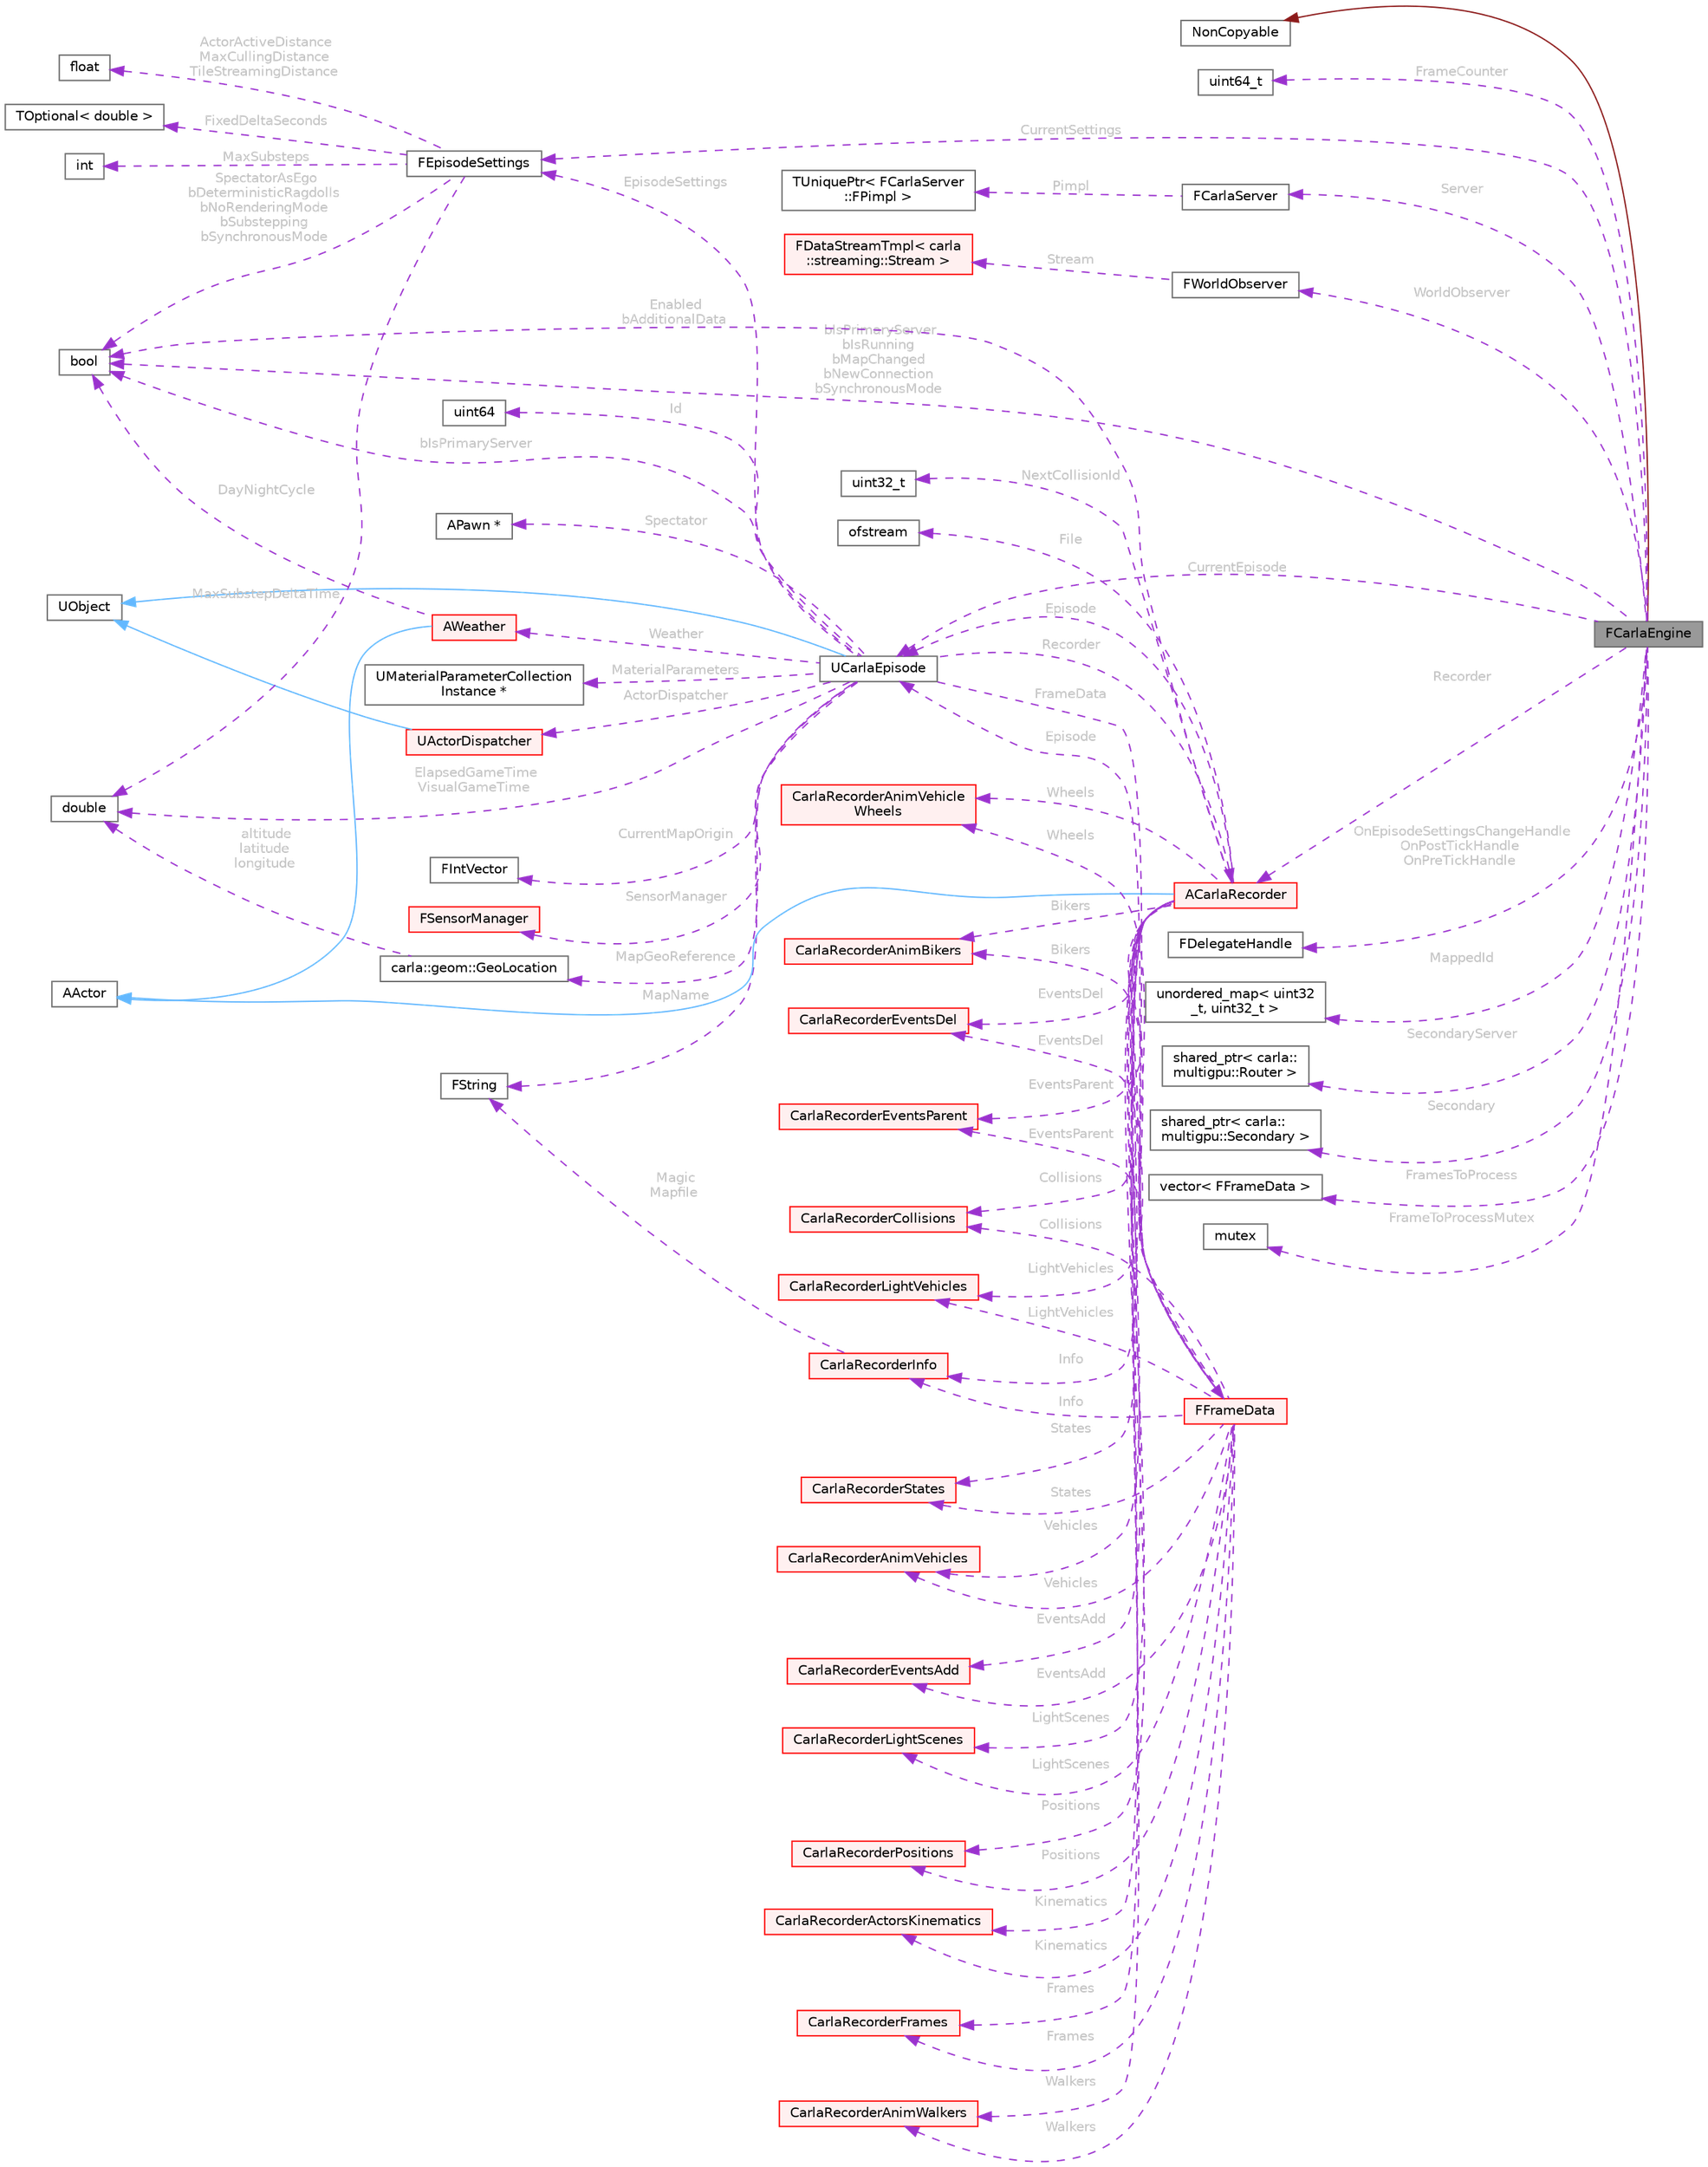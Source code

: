 digraph "FCarlaEngine"
{
 // INTERACTIVE_SVG=YES
 // LATEX_PDF_SIZE
  bgcolor="transparent";
  edge [fontname=Helvetica,fontsize=10,labelfontname=Helvetica,labelfontsize=10];
  node [fontname=Helvetica,fontsize=10,shape=box,height=0.2,width=0.4];
  rankdir="LR";
  Node1 [id="Node000001",label="FCarlaEngine",height=0.2,width=0.4,color="gray40", fillcolor="grey60", style="filled", fontcolor="black",tooltip=" "];
  Node2 -> Node1 [id="edge1_Node000001_Node000002",dir="back",color="firebrick4",style="solid",tooltip=" "];
  Node2 [id="Node000002",label="NonCopyable",height=0.2,width=0.4,color="gray40", fillcolor="white", style="filled",URL="$dc/d3c/classNonCopyable.html",tooltip=" "];
  Node3 -> Node1 [id="edge2_Node000001_Node000003",dir="back",color="darkorchid3",style="dashed",tooltip=" ",label=" FrameCounter",fontcolor="grey" ];
  Node3 [id="Node000003",label="uint64_t",height=0.2,width=0.4,color="gray40", fillcolor="white", style="filled",tooltip=" "];
  Node4 -> Node1 [id="edge3_Node000001_Node000004",dir="back",color="darkorchid3",style="dashed",tooltip=" ",label=" bIsPrimaryServer\nbIsRunning\nbMapChanged\nbNewConnection\nbSynchronousMode",fontcolor="grey" ];
  Node4 [id="Node000004",label="bool",height=0.2,width=0.4,color="gray40", fillcolor="white", style="filled",tooltip=" "];
  Node5 -> Node1 [id="edge4_Node000001_Node000005",dir="back",color="darkorchid3",style="dashed",tooltip=" ",label=" Server",fontcolor="grey" ];
  Node5 [id="Node000005",label="FCarlaServer",height=0.2,width=0.4,color="gray40", fillcolor="white", style="filled",URL="$da/dd6/classFCarlaServer.html",tooltip=" "];
  Node6 -> Node5 [id="edge5_Node000005_Node000006",dir="back",color="darkorchid3",style="dashed",tooltip=" ",label=" Pimpl",fontcolor="grey" ];
  Node6 [id="Node000006",label="TUniquePtr\< FCarlaServer\l::FPimpl \>",height=0.2,width=0.4,color="gray40", fillcolor="white", style="filled",tooltip=" "];
  Node7 -> Node1 [id="edge6_Node000001_Node000007",dir="back",color="darkorchid3",style="dashed",tooltip=" ",label=" WorldObserver",fontcolor="grey" ];
  Node7 [id="Node000007",label="FWorldObserver",height=0.2,width=0.4,color="gray40", fillcolor="white", style="filled",URL="$da/d9b/classFWorldObserver.html",tooltip="Serializes and sends all the actors in the current UCarlaEpisode."];
  Node8 -> Node7 [id="edge7_Node000007_Node000008",dir="back",color="darkorchid3",style="dashed",tooltip=" ",label=" Stream",fontcolor="grey" ];
  Node8 [id="Node000008",label="FDataStreamTmpl\< carla\l::streaming::Stream \>",height=0.2,width=0.4,color="red", fillcolor="#FFF0F0", style="filled",URL="$d4/d9c/classFDataStreamTmpl.html",tooltip=" "];
  Node11 -> Node1 [id="edge8_Node000001_Node000011",dir="back",color="darkorchid3",style="dashed",tooltip=" ",label=" CurrentEpisode",fontcolor="grey" ];
  Node11 [id="Node000011",label="UCarlaEpisode",height=0.2,width=0.4,color="gray40", fillcolor="white", style="filled",URL="$dc/d84/classUCarlaEpisode.html",tooltip="A simulation episode."];
  Node12 -> Node11 [id="edge9_Node000011_Node000012",dir="back",color="steelblue1",style="solid",tooltip=" "];
  Node12 [id="Node000012",label="UObject",height=0.2,width=0.4,color="gray40", fillcolor="white", style="filled",URL="$df/def/classUObject.html",tooltip=" "];
  Node4 -> Node11 [id="edge10_Node000011_Node000004",dir="back",color="darkorchid3",style="dashed",tooltip=" ",label=" bIsPrimaryServer",fontcolor="grey" ];
  Node13 -> Node11 [id="edge11_Node000011_Node000013",dir="back",color="darkorchid3",style="dashed",tooltip=" ",label=" Id",fontcolor="grey" ];
  Node13 [id="Node000013",label="uint64",height=0.2,width=0.4,color="gray40", fillcolor="white", style="filled",tooltip=" "];
  Node14 -> Node11 [id="edge12_Node000011_Node000014",dir="back",color="darkorchid3",style="dashed",tooltip=" ",label=" ElapsedGameTime\nVisualGameTime",fontcolor="grey" ];
  Node14 [id="Node000014",label="double",height=0.2,width=0.4,color="gray40", fillcolor="white", style="filled",tooltip=" "];
  Node15 -> Node11 [id="edge13_Node000011_Node000015",dir="back",color="darkorchid3",style="dashed",tooltip=" ",label=" MapName",fontcolor="grey" ];
  Node15 [id="Node000015",label="FString",height=0.2,width=0.4,color="gray40", fillcolor="white", style="filled",tooltip=" "];
  Node16 -> Node11 [id="edge14_Node000011_Node000016",dir="back",color="darkorchid3",style="dashed",tooltip=" ",label=" EpisodeSettings",fontcolor="grey" ];
  Node16 [id="Node000016",label="FEpisodeSettings",height=0.2,width=0.4,color="gray40", fillcolor="white", style="filled",URL="$da/d6e/structFEpisodeSettings.html",tooltip=" "];
  Node4 -> Node16 [id="edge15_Node000016_Node000004",dir="back",color="darkorchid3",style="dashed",tooltip=" ",label=" SpectatorAsEgo\nbDeterministicRagdolls\nbNoRenderingMode\nbSubstepping\nbSynchronousMode",fontcolor="grey" ];
  Node17 -> Node16 [id="edge16_Node000016_Node000017",dir="back",color="darkorchid3",style="dashed",tooltip=" ",label=" FixedDeltaSeconds",fontcolor="grey" ];
  Node17 [id="Node000017",label="TOptional\< double \>",height=0.2,width=0.4,color="gray40", fillcolor="white", style="filled",tooltip=" "];
  Node14 -> Node16 [id="edge17_Node000016_Node000014",dir="back",color="darkorchid3",style="dashed",tooltip=" ",label=" MaxSubstepDeltaTime",fontcolor="grey" ];
  Node18 -> Node16 [id="edge18_Node000016_Node000018",dir="back",color="darkorchid3",style="dashed",tooltip=" ",label=" MaxSubsteps",fontcolor="grey" ];
  Node18 [id="Node000018",label="int",height=0.2,width=0.4,color="gray40", fillcolor="white", style="filled",tooltip=" "];
  Node19 -> Node16 [id="edge19_Node000016_Node000019",dir="back",color="darkorchid3",style="dashed",tooltip=" ",label=" ActorActiveDistance\nMaxCullingDistance\nTileStreamingDistance",fontcolor="grey" ];
  Node19 [id="Node000019",label="float",height=0.2,width=0.4,color="gray40", fillcolor="white", style="filled",tooltip=" "];
  Node20 -> Node11 [id="edge20_Node000011_Node000020",dir="back",color="darkorchid3",style="dashed",tooltip=" ",label=" ActorDispatcher",fontcolor="grey" ];
  Node20 [id="Node000020",label="UActorDispatcher",height=0.2,width=0.4,color="red", fillcolor="#FFF0F0", style="filled",URL="$d7/d90/classUActorDispatcher.html",tooltip="Object in charge of binding ActorDefinitions to spawn functions, as well as keeping the registry of a..."];
  Node12 -> Node20 [id="edge21_Node000020_Node000012",dir="back",color="steelblue1",style="solid",tooltip=" "];
  Node29 -> Node11 [id="edge22_Node000011_Node000029",dir="back",color="darkorchid3",style="dashed",tooltip=" ",label=" Spectator",fontcolor="grey" ];
  Node29 [id="Node000029",label="APawn *",height=0.2,width=0.4,color="gray40", fillcolor="white", style="filled",tooltip=" "];
  Node30 -> Node11 [id="edge23_Node000011_Node000030",dir="back",color="darkorchid3",style="dashed",tooltip=" ",label=" Weather",fontcolor="grey" ];
  Node30 [id="Node000030",label="AWeather",height=0.2,width=0.4,color="red", fillcolor="#FFF0F0", style="filled",URL="$de/d75/classAWeather.html",tooltip=" "];
  Node31 -> Node30 [id="edge24_Node000030_Node000031",dir="back",color="steelblue1",style="solid",tooltip=" "];
  Node31 [id="Node000031",label="AActor",height=0.2,width=0.4,color="gray40", fillcolor="white", style="filled",URL="$d1/da4/classAActor.html",tooltip=" "];
  Node4 -> Node30 [id="edge25_Node000030_Node000004",dir="back",color="darkorchid3",style="dashed",tooltip=" ",label=" DayNightCycle",fontcolor="grey" ];
  Node35 -> Node11 [id="edge26_Node000011_Node000035",dir="back",color="darkorchid3",style="dashed",tooltip=" ",label=" MaterialParameters",fontcolor="grey" ];
  Node35 [id="Node000035",label="UMaterialParameterCollection\lInstance *",height=0.2,width=0.4,color="gray40", fillcolor="white", style="filled",tooltip=" "];
  Node36 -> Node11 [id="edge27_Node000011_Node000036",dir="back",color="darkorchid3",style="dashed",tooltip=" ",label=" Recorder",fontcolor="grey" ];
  Node36 [id="Node000036",label="ACarlaRecorder",height=0.2,width=0.4,color="red", fillcolor="#FFF0F0", style="filled",URL="$dd/db9/classACarlaRecorder.html",tooltip="Recorder for the simulation"];
  Node31 -> Node36 [id="edge28_Node000036_Node000031",dir="back",color="steelblue1",style="solid",tooltip=" "];
  Node4 -> Node36 [id="edge29_Node000036_Node000004",dir="back",color="darkorchid3",style="dashed",tooltip=" ",label=" Enabled\nbAdditionalData",fontcolor="grey" ];
  Node37 -> Node36 [id="edge30_Node000036_Node000037",dir="back",color="darkorchid3",style="dashed",tooltip=" ",label=" NextCollisionId",fontcolor="grey" ];
  Node37 [id="Node000037",label="uint32_t",height=0.2,width=0.4,color="gray40", fillcolor="white", style="filled",tooltip=" "];
  Node38 -> Node36 [id="edge31_Node000036_Node000038",dir="back",color="darkorchid3",style="dashed",tooltip=" ",label=" File",fontcolor="grey" ];
  Node38 [id="Node000038",label="ofstream",height=0.2,width=0.4,color="gray40", fillcolor="white", style="filled",tooltip=" "];
  Node11 -> Node36 [id="edge32_Node000036_Node000011",dir="back",color="darkorchid3",style="dashed",tooltip=" ",label=" Episode",fontcolor="grey" ];
  Node39 -> Node36 [id="edge33_Node000036_Node000039",dir="back",color="darkorchid3",style="dashed",tooltip=" ",label=" Info",fontcolor="grey" ];
  Node39 [id="Node000039",label="CarlaRecorderInfo",height=0.2,width=0.4,color="red", fillcolor="#FFF0F0", style="filled",URL="$da/dab/structCarlaRecorderInfo.html",tooltip=" "];
  Node15 -> Node39 [id="edge34_Node000039_Node000015",dir="back",color="darkorchid3",style="dashed",tooltip=" ",label=" Magic\nMapfile",fontcolor="grey" ];
  Node42 -> Node36 [id="edge35_Node000036_Node000042",dir="back",color="darkorchid3",style="dashed",tooltip=" ",label=" Frames",fontcolor="grey" ];
  Node42 [id="Node000042",label="CarlaRecorderFrames",height=0.2,width=0.4,color="red", fillcolor="#FFF0F0", style="filled",URL="$d6/d4d/classCarlaRecorderFrames.html",tooltip=" "];
  Node45 -> Node36 [id="edge36_Node000036_Node000045",dir="back",color="darkorchid3",style="dashed",tooltip=" ",label=" EventsAdd",fontcolor="grey" ];
  Node45 [id="Node000045",label="CarlaRecorderEventsAdd",height=0.2,width=0.4,color="red", fillcolor="#FFF0F0", style="filled",URL="$dd/dd4/classCarlaRecorderEventsAdd.html",tooltip=" "];
  Node47 -> Node36 [id="edge37_Node000036_Node000047",dir="back",color="darkorchid3",style="dashed",tooltip=" ",label=" EventsDel",fontcolor="grey" ];
  Node47 [id="Node000047",label="CarlaRecorderEventsDel",height=0.2,width=0.4,color="red", fillcolor="#FFF0F0", style="filled",URL="$dd/d8e/classCarlaRecorderEventsDel.html",tooltip=" "];
  Node49 -> Node36 [id="edge38_Node000036_Node000049",dir="back",color="darkorchid3",style="dashed",tooltip=" ",label=" EventsParent",fontcolor="grey" ];
  Node49 [id="Node000049",label="CarlaRecorderEventsParent",height=0.2,width=0.4,color="red", fillcolor="#FFF0F0", style="filled",URL="$dd/d35/classCarlaRecorderEventsParent.html",tooltip=" "];
  Node51 -> Node36 [id="edge39_Node000036_Node000051",dir="back",color="darkorchid3",style="dashed",tooltip=" ",label=" Collisions",fontcolor="grey" ];
  Node51 [id="Node000051",label="CarlaRecorderCollisions",height=0.2,width=0.4,color="red", fillcolor="#FFF0F0", style="filled",URL="$da/d6e/classCarlaRecorderCollisions.html",tooltip=" "];
  Node53 -> Node36 [id="edge40_Node000036_Node000053",dir="back",color="darkorchid3",style="dashed",tooltip=" ",label=" Positions",fontcolor="grey" ];
  Node53 [id="Node000053",label="CarlaRecorderPositions",height=0.2,width=0.4,color="red", fillcolor="#FFF0F0", style="filled",URL="$da/df1/classCarlaRecorderPositions.html",tooltip=" "];
  Node55 -> Node36 [id="edge41_Node000036_Node000055",dir="back",color="darkorchid3",style="dashed",tooltip=" ",label=" States",fontcolor="grey" ];
  Node55 [id="Node000055",label="CarlaRecorderStates",height=0.2,width=0.4,color="red", fillcolor="#FFF0F0", style="filled",URL="$d2/da3/classCarlaRecorderStates.html",tooltip=" "];
  Node57 -> Node36 [id="edge42_Node000036_Node000057",dir="back",color="darkorchid3",style="dashed",tooltip=" ",label=" Vehicles",fontcolor="grey" ];
  Node57 [id="Node000057",label="CarlaRecorderAnimVehicles",height=0.2,width=0.4,color="red", fillcolor="#FFF0F0", style="filled",URL="$da/dd4/classCarlaRecorderAnimVehicles.html",tooltip=" "];
  Node59 -> Node36 [id="edge43_Node000036_Node000059",dir="back",color="darkorchid3",style="dashed",tooltip=" ",label=" Wheels",fontcolor="grey" ];
  Node59 [id="Node000059",label="CarlaRecorderAnimVehicle\lWheels",height=0.2,width=0.4,color="red", fillcolor="#FFF0F0", style="filled",URL="$d6/dd8/classCarlaRecorderAnimVehicleWheels.html",tooltip=" "];
  Node61 -> Node36 [id="edge44_Node000036_Node000061",dir="back",color="darkorchid3",style="dashed",tooltip=" ",label=" Walkers",fontcolor="grey" ];
  Node61 [id="Node000061",label="CarlaRecorderAnimWalkers",height=0.2,width=0.4,color="red", fillcolor="#FFF0F0", style="filled",URL="$de/d09/classCarlaRecorderAnimWalkers.html",tooltip=" "];
  Node63 -> Node36 [id="edge45_Node000036_Node000063",dir="back",color="darkorchid3",style="dashed",tooltip=" ",label=" Bikers",fontcolor="grey" ];
  Node63 [id="Node000063",label="CarlaRecorderAnimBikers",height=0.2,width=0.4,color="red", fillcolor="#FFF0F0", style="filled",URL="$da/d46/classCarlaRecorderAnimBikers.html",tooltip=" "];
  Node65 -> Node36 [id="edge46_Node000036_Node000065",dir="back",color="darkorchid3",style="dashed",tooltip=" ",label=" LightVehicles",fontcolor="grey" ];
  Node65 [id="Node000065",label="CarlaRecorderLightVehicles",height=0.2,width=0.4,color="red", fillcolor="#FFF0F0", style="filled",URL="$df/d7b/structCarlaRecorderLightVehicles.html",tooltip=" "];
  Node67 -> Node36 [id="edge47_Node000036_Node000067",dir="back",color="darkorchid3",style="dashed",tooltip=" ",label=" LightScenes",fontcolor="grey" ];
  Node67 [id="Node000067",label="CarlaRecorderLightScenes",height=0.2,width=0.4,color="red", fillcolor="#FFF0F0", style="filled",URL="$d0/d93/structCarlaRecorderLightScenes.html",tooltip=" "];
  Node69 -> Node36 [id="edge48_Node000036_Node000069",dir="back",color="darkorchid3",style="dashed",tooltip=" ",label=" Kinematics",fontcolor="grey" ];
  Node69 [id="Node000069",label="CarlaRecorderActorsKinematics",height=0.2,width=0.4,color="red", fillcolor="#FFF0F0", style="filled",URL="$dc/ded/classCarlaRecorderActorsKinematics.html",tooltip=" "];
  Node125 -> Node11 [id="edge49_Node000011_Node000125",dir="back",color="darkorchid3",style="dashed",tooltip=" ",label=" MapGeoReference",fontcolor="grey" ];
  Node125 [id="Node000125",label="carla::geom::GeoLocation",height=0.2,width=0.4,color="gray40", fillcolor="white", style="filled",URL="$d3/df4/classcarla_1_1geom_1_1GeoLocation.html",tooltip=" "];
  Node14 -> Node125 [id="edge50_Node000125_Node000014",dir="back",color="darkorchid3",style="dashed",tooltip=" ",label=" altitude\nlatitude\nlongitude",fontcolor="grey" ];
  Node126 -> Node11 [id="edge51_Node000011_Node000126",dir="back",color="darkorchid3",style="dashed",tooltip=" ",label=" CurrentMapOrigin",fontcolor="grey" ];
  Node126 [id="Node000126",label="FIntVector",height=0.2,width=0.4,color="gray40", fillcolor="white", style="filled",tooltip=" "];
  Node127 -> Node11 [id="edge52_Node000011_Node000127",dir="back",color="darkorchid3",style="dashed",tooltip=" ",label=" FrameData",fontcolor="grey" ];
  Node127 [id="Node000127",label="FFrameData",height=0.2,width=0.4,color="red", fillcolor="#FFF0F0", style="filled",URL="$de/db4/classFFrameData.html",tooltip=" "];
  Node39 -> Node127 [id="edge53_Node000127_Node000039",dir="back",color="darkorchid3",style="dashed",tooltip=" ",label=" Info",fontcolor="grey" ];
  Node42 -> Node127 [id="edge54_Node000127_Node000042",dir="back",color="darkorchid3",style="dashed",tooltip=" ",label=" Frames",fontcolor="grey" ];
  Node45 -> Node127 [id="edge55_Node000127_Node000045",dir="back",color="darkorchid3",style="dashed",tooltip=" ",label=" EventsAdd",fontcolor="grey" ];
  Node47 -> Node127 [id="edge56_Node000127_Node000047",dir="back",color="darkorchid3",style="dashed",tooltip=" ",label=" EventsDel",fontcolor="grey" ];
  Node49 -> Node127 [id="edge57_Node000127_Node000049",dir="back",color="darkorchid3",style="dashed",tooltip=" ",label=" EventsParent",fontcolor="grey" ];
  Node51 -> Node127 [id="edge58_Node000127_Node000051",dir="back",color="darkorchid3",style="dashed",tooltip=" ",label=" Collisions",fontcolor="grey" ];
  Node53 -> Node127 [id="edge59_Node000127_Node000053",dir="back",color="darkorchid3",style="dashed",tooltip=" ",label=" Positions",fontcolor="grey" ];
  Node55 -> Node127 [id="edge60_Node000127_Node000055",dir="back",color="darkorchid3",style="dashed",tooltip=" ",label=" States",fontcolor="grey" ];
  Node57 -> Node127 [id="edge61_Node000127_Node000057",dir="back",color="darkorchid3",style="dashed",tooltip=" ",label=" Vehicles",fontcolor="grey" ];
  Node59 -> Node127 [id="edge62_Node000127_Node000059",dir="back",color="darkorchid3",style="dashed",tooltip=" ",label=" Wheels",fontcolor="grey" ];
  Node61 -> Node127 [id="edge63_Node000127_Node000061",dir="back",color="darkorchid3",style="dashed",tooltip=" ",label=" Walkers",fontcolor="grey" ];
  Node63 -> Node127 [id="edge64_Node000127_Node000063",dir="back",color="darkorchid3",style="dashed",tooltip=" ",label=" Bikers",fontcolor="grey" ];
  Node65 -> Node127 [id="edge65_Node000127_Node000065",dir="back",color="darkorchid3",style="dashed",tooltip=" ",label=" LightVehicles",fontcolor="grey" ];
  Node67 -> Node127 [id="edge66_Node000127_Node000067",dir="back",color="darkorchid3",style="dashed",tooltip=" ",label=" LightScenes",fontcolor="grey" ];
  Node69 -> Node127 [id="edge67_Node000127_Node000069",dir="back",color="darkorchid3",style="dashed",tooltip=" ",label=" Kinematics",fontcolor="grey" ];
  Node11 -> Node127 [id="edge68_Node000127_Node000011",dir="back",color="darkorchid3",style="dashed",tooltip=" ",label=" Episode",fontcolor="grey" ];
  Node129 -> Node11 [id="edge69_Node000011_Node000129",dir="back",color="darkorchid3",style="dashed",tooltip=" ",label=" SensorManager",fontcolor="grey" ];
  Node129 [id="Node000129",label="FSensorManager",height=0.2,width=0.4,color="red", fillcolor="#FFF0F0", style="filled",URL="$d1/de4/classFSensorManager.html",tooltip=" "];
  Node16 -> Node1 [id="edge70_Node000001_Node000016",dir="back",color="darkorchid3",style="dashed",tooltip=" ",label=" CurrentSettings",fontcolor="grey" ];
  Node36 -> Node1 [id="edge71_Node000001_Node000036",dir="back",color="darkorchid3",style="dashed",tooltip=" ",label=" Recorder",fontcolor="grey" ];
  Node131 -> Node1 [id="edge72_Node000001_Node000131",dir="back",color="darkorchid3",style="dashed",tooltip=" ",label=" OnEpisodeSettingsChangeHandle\nOnPostTickHandle\nOnPreTickHandle",fontcolor="grey" ];
  Node131 [id="Node000131",label="FDelegateHandle",height=0.2,width=0.4,color="gray40", fillcolor="white", style="filled",tooltip=" "];
  Node91 -> Node1 [id="edge73_Node000001_Node000091",dir="back",color="darkorchid3",style="dashed",tooltip=" ",label=" MappedId",fontcolor="grey" ];
  Node91 [id="Node000091",label="unordered_map\< uint32\l_t, uint32_t \>",height=0.2,width=0.4,color="gray40", fillcolor="white", style="filled",tooltip=" "];
  Node132 -> Node1 [id="edge74_Node000001_Node000132",dir="back",color="darkorchid3",style="dashed",tooltip=" ",label=" SecondaryServer",fontcolor="grey" ];
  Node132 [id="Node000132",label="shared_ptr\< carla::\lmultigpu::Router \>",height=0.2,width=0.4,color="gray40", fillcolor="white", style="filled",tooltip=" "];
  Node133 -> Node1 [id="edge75_Node000001_Node000133",dir="back",color="darkorchid3",style="dashed",tooltip=" ",label=" Secondary",fontcolor="grey" ];
  Node133 [id="Node000133",label="shared_ptr\< carla::\lmultigpu::Secondary \>",height=0.2,width=0.4,color="gray40", fillcolor="white", style="filled",tooltip=" "];
  Node134 -> Node1 [id="edge76_Node000001_Node000134",dir="back",color="darkorchid3",style="dashed",tooltip=" ",label=" FramesToProcess",fontcolor="grey" ];
  Node134 [id="Node000134",label="vector\< FFrameData \>",height=0.2,width=0.4,color="gray40", fillcolor="white", style="filled",tooltip=" "];
  Node135 -> Node1 [id="edge77_Node000001_Node000135",dir="back",color="darkorchid3",style="dashed",tooltip=" ",label=" FrameToProcessMutex",fontcolor="grey" ];
  Node135 [id="Node000135",label="mutex",height=0.2,width=0.4,color="gray40", fillcolor="white", style="filled",tooltip=" "];
}
